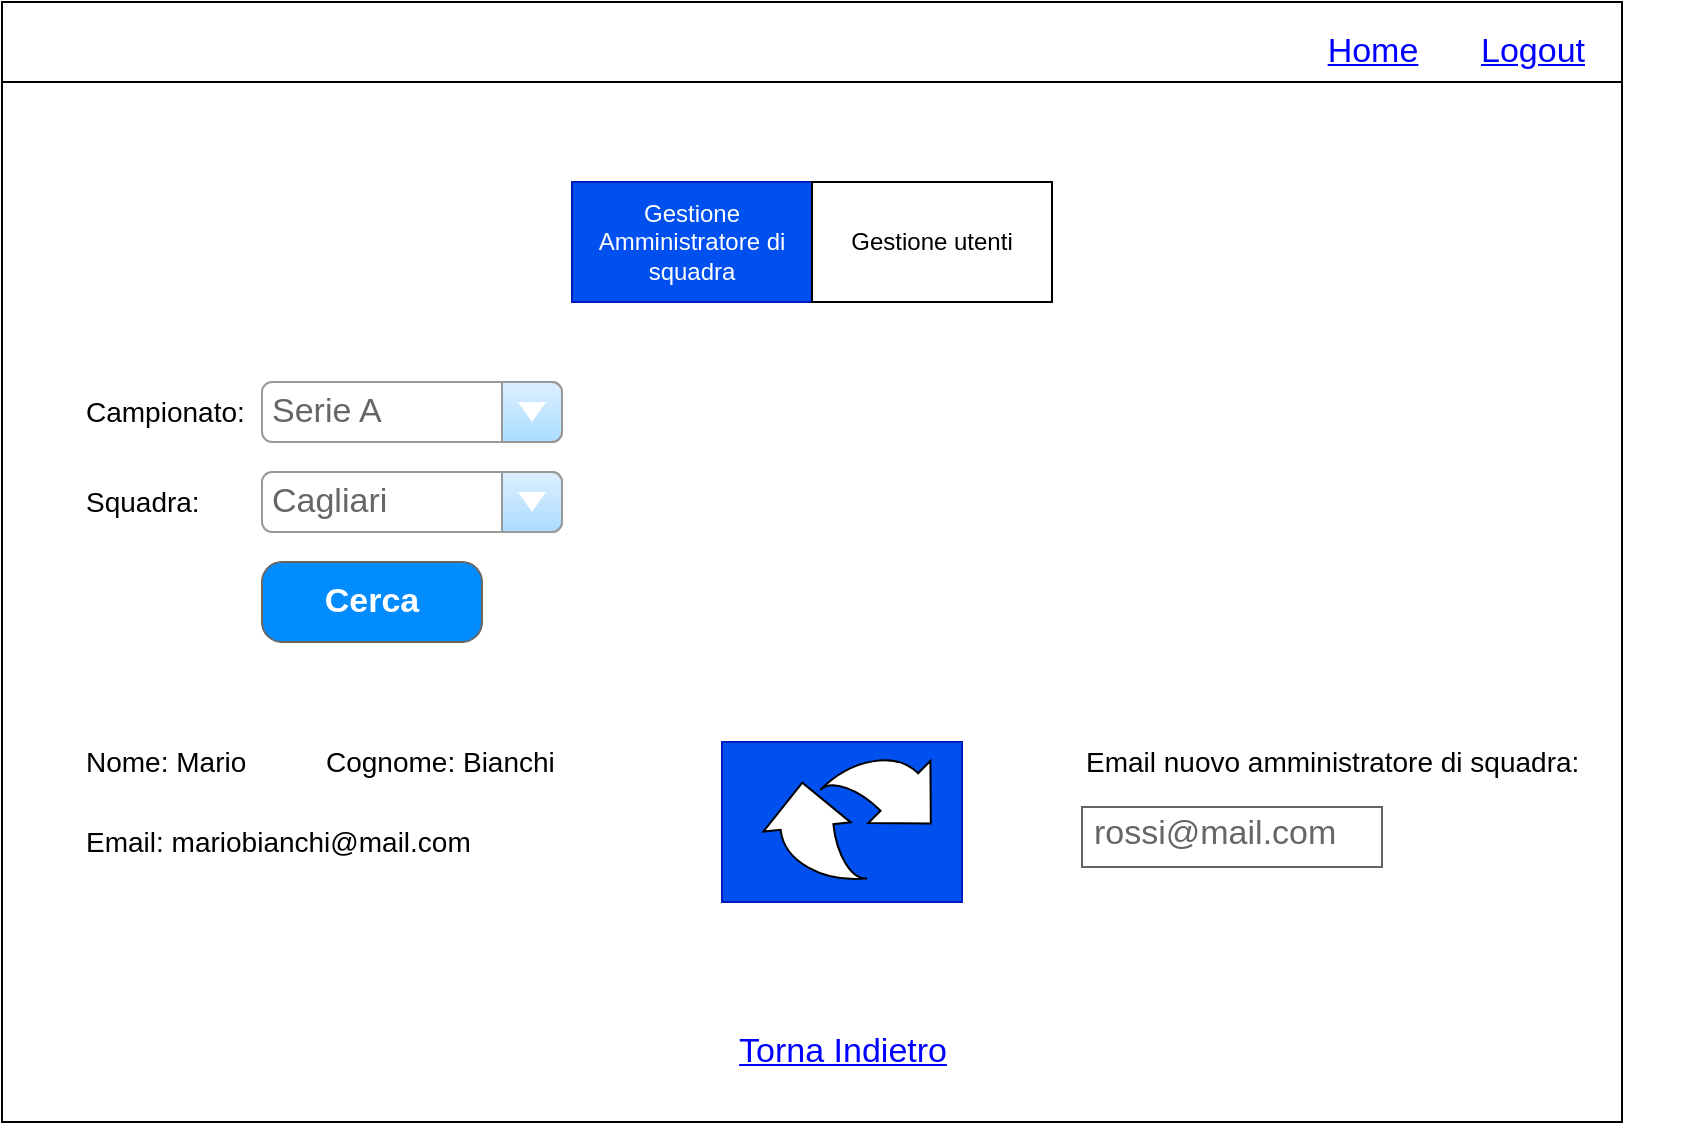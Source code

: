 <mxfile version="12.5.3" type="device"><diagram id="dD765bvS_7APpeUP7Ll5" name="Page-1"><mxGraphModel dx="1024" dy="592" grid="1" gridSize="10" guides="1" tooltips="1" connect="1" arrows="1" fold="1" page="1" pageScale="1" pageWidth="1169" pageHeight="827" math="0" shadow="0"><root><mxCell id="0"/><mxCell id="1" parent="0"/><mxCell id="Tp1jmQ3tfZpSguUtJdTF-18" value="" style="rounded=0;whiteSpace=wrap;html=1;" vertex="1" parent="1"><mxGeometry x="120" y="20" width="810" height="560" as="geometry"/></mxCell><mxCell id="Tp1jmQ3tfZpSguUtJdTF-1" value="&lt;font style=&quot;font-size: 14px&quot;&gt;Campionato:&lt;/font&gt;" style="text;html=1;strokeColor=none;fillColor=none;align=left;verticalAlign=middle;whiteSpace=wrap;rounded=0;" vertex="1" parent="1"><mxGeometry x="160" y="210" width="80" height="30" as="geometry"/></mxCell><mxCell id="Tp1jmQ3tfZpSguUtJdTF-2" value="Serie A" style="strokeWidth=1;shadow=0;dashed=0;align=center;html=1;shape=mxgraph.mockup.forms.comboBox;strokeColor=#999999;fillColor=#ddeeff;align=left;fillColor2=#aaddff;mainText=;fontColor=#666666;fontSize=17;spacingLeft=3;" vertex="1" parent="1"><mxGeometry x="250" y="210" width="150" height="30" as="geometry"/></mxCell><mxCell id="Tp1jmQ3tfZpSguUtJdTF-3" value="&lt;font style=&quot;font-size: 14px&quot;&gt;Squadra:&lt;/font&gt;" style="text;html=1;align=left;verticalAlign=middle;resizable=0;points=[];autosize=1;" vertex="1" parent="1"><mxGeometry x="160" y="260" width="70" height="20" as="geometry"/></mxCell><mxCell id="Tp1jmQ3tfZpSguUtJdTF-4" value="Cagliari" style="strokeWidth=1;shadow=0;dashed=0;align=center;html=1;shape=mxgraph.mockup.forms.comboBox;strokeColor=#999999;fillColor=#ddeeff;align=left;fillColor2=#aaddff;mainText=;fontColor=#666666;fontSize=17;spacingLeft=3;" vertex="1" parent="1"><mxGeometry x="250" y="255" width="150" height="30" as="geometry"/></mxCell><mxCell id="Tp1jmQ3tfZpSguUtJdTF-5" value="&lt;font style=&quot;font-size: 14px&quot;&gt;&lt;font&gt;Nome&lt;/font&gt;: Mario&lt;/font&gt;" style="text;html=1;align=left;verticalAlign=middle;resizable=0;points=[];autosize=1;" vertex="1" parent="1"><mxGeometry x="160" y="390" width="100" height="20" as="geometry"/></mxCell><mxCell id="Tp1jmQ3tfZpSguUtJdTF-6" value="&lt;font style=&quot;font-size: 14px&quot;&gt;Cognome: Bianchi&lt;/font&gt;" style="text;html=1;align=left;verticalAlign=middle;resizable=0;points=[];autosize=1;" vertex="1" parent="1"><mxGeometry x="280" y="390" width="130" height="20" as="geometry"/></mxCell><mxCell id="Tp1jmQ3tfZpSguUtJdTF-7" value="&lt;font style=&quot;font-size: 14px&quot;&gt;Email: mariobianchi@mail.com&lt;/font&gt;" style="text;html=1;align=left;verticalAlign=middle;resizable=0;points=[];autosize=1;" vertex="1" parent="1"><mxGeometry x="160" y="430" width="210" height="20" as="geometry"/></mxCell><mxCell id="Tp1jmQ3tfZpSguUtJdTF-12" value="" style="group" vertex="1" connectable="0" parent="1"><mxGeometry x="480" y="390" width="120" height="80" as="geometry"/></mxCell><mxCell id="Tp1jmQ3tfZpSguUtJdTF-11" value="" style="rounded=0;whiteSpace=wrap;html=1;fillColor=#0050ef;strokeColor=#001DBC;fontColor=#ffffff;" vertex="1" parent="Tp1jmQ3tfZpSguUtJdTF-12"><mxGeometry width="120" height="80" as="geometry"/></mxCell><mxCell id="Tp1jmQ3tfZpSguUtJdTF-10" value="" style="group" vertex="1" connectable="0" parent="Tp1jmQ3tfZpSguUtJdTF-12"><mxGeometry x="20" width="90" height="70" as="geometry"/></mxCell><mxCell id="Tp1jmQ3tfZpSguUtJdTF-8" value="" style="html=1;shadow=0;dashed=0;align=center;verticalAlign=middle;shape=mxgraph.arrows2.jumpInArrow;dy=13.26;dx=22.26;arrowHead=43.92;rotation=45;" vertex="1" parent="Tp1jmQ3tfZpSguUtJdTF-10"><mxGeometry x="39.063" width="50.938" height="49.214" as="geometry"/></mxCell><mxCell id="Tp1jmQ3tfZpSguUtJdTF-9" value="" style="html=1;shadow=0;dashed=0;align=center;verticalAlign=middle;shape=mxgraph.arrows2.jumpInArrow;dy=13.26;dx=22.26;arrowHead=43.92;rotation=-96;" vertex="1" parent="Tp1jmQ3tfZpSguUtJdTF-10"><mxGeometry y="20.786" width="50.938" height="49.214" as="geometry"/></mxCell><mxCell id="Tp1jmQ3tfZpSguUtJdTF-13" value="&lt;font style=&quot;font-size: 14px&quot;&gt;Email nuovo amministratore di squadra:&amp;nbsp;&lt;/font&gt;" style="text;html=1;align=left;verticalAlign=middle;resizable=0;points=[];autosize=1;" vertex="1" parent="1"><mxGeometry x="660" y="390" width="270" height="20" as="geometry"/></mxCell><mxCell id="Tp1jmQ3tfZpSguUtJdTF-14" value="rossi@mail.com" style="strokeWidth=1;shadow=0;dashed=0;align=center;html=1;shape=mxgraph.mockup.text.textBox;fontColor=#666666;align=left;fontSize=17;spacingLeft=4;spacingTop=-3;strokeColor=#666666;mainText=" vertex="1" parent="1"><mxGeometry x="660" y="422.5" width="150" height="30" as="geometry"/></mxCell><mxCell id="Tp1jmQ3tfZpSguUtJdTF-15" value="Torna Indietro" style="shape=rectangle;strokeColor=none;fillColor=none;linkText=;fontSize=17;fontColor=#0000ff;fontStyle=4;html=1;align=center;" vertex="1" parent="1"><mxGeometry x="465" y="530" width="150" height="30" as="geometry"/></mxCell><mxCell id="Tp1jmQ3tfZpSguUtJdTF-16" value="Logout" style="shape=rectangle;strokeColor=none;fillColor=none;linkText=;fontSize=17;fontColor=#0000ff;fontStyle=4;html=1;align=center;" vertex="1" parent="1"><mxGeometry x="810" y="30" width="150" height="30" as="geometry"/></mxCell><mxCell id="Tp1jmQ3tfZpSguUtJdTF-17" value="Home" style="shape=rectangle;strokeColor=none;fillColor=none;linkText=;fontSize=17;fontColor=#0000ff;fontStyle=4;html=1;align=center;" vertex="1" parent="1"><mxGeometry x="730" y="30" width="150" height="30" as="geometry"/></mxCell><mxCell id="Tp1jmQ3tfZpSguUtJdTF-19" value="Cerca" style="strokeWidth=1;shadow=0;dashed=0;align=center;html=1;shape=mxgraph.mockup.buttons.button;strokeColor=#666666;fontColor=#ffffff;mainText=;buttonStyle=round;fontSize=17;fontStyle=1;fillColor=#008cff;whiteSpace=wrap;" vertex="1" parent="1"><mxGeometry x="250" y="300" width="110" height="40" as="geometry"/></mxCell><mxCell id="Tp1jmQ3tfZpSguUtJdTF-20" value="Gestione Amministratore di squadra" style="rounded=0;whiteSpace=wrap;html=1;fillColor=#0050ef;strokeColor=#001DBC;fontColor=#ffffff;" vertex="1" parent="1"><mxGeometry x="405" y="110.0" width="120" height="60" as="geometry"/></mxCell><mxCell id="Tp1jmQ3tfZpSguUtJdTF-21" value="Gestione utenti" style="rounded=0;whiteSpace=wrap;html=1;" vertex="1" parent="1"><mxGeometry x="525" y="110.0" width="120" height="60" as="geometry"/></mxCell><mxCell id="Tp1jmQ3tfZpSguUtJdTF-24" value="" style="endArrow=none;html=1;" edge="1" parent="1"><mxGeometry width="50" height="50" relative="1" as="geometry"><mxPoint x="120" y="60.0" as="sourcePoint"/><mxPoint x="930" y="60.0" as="targetPoint"/></mxGeometry></mxCell></root></mxGraphModel></diagram></mxfile>